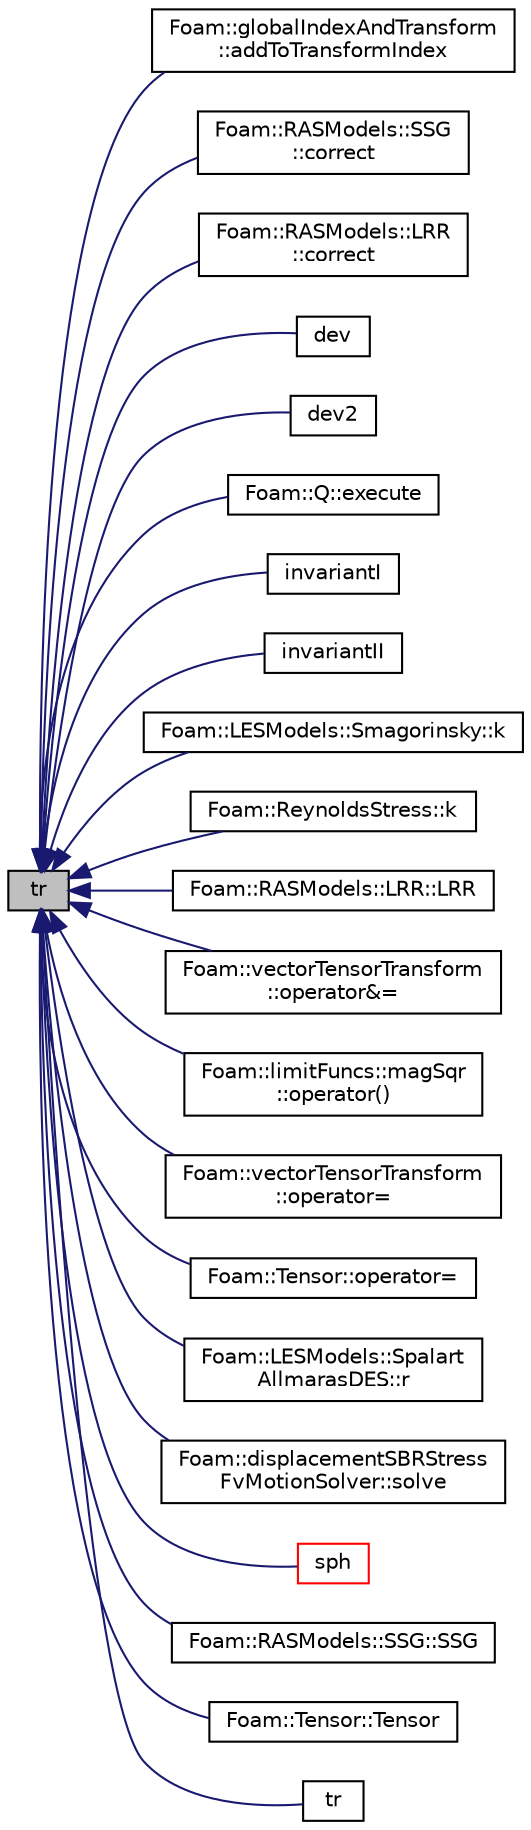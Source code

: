 digraph "tr"
{
  bgcolor="transparent";
  edge [fontname="Helvetica",fontsize="10",labelfontname="Helvetica",labelfontsize="10"];
  node [fontname="Helvetica",fontsize="10",shape=record];
  rankdir="LR";
  Node1 [label="tr",height=0.2,width=0.4,color="black", fillcolor="grey75", style="filled", fontcolor="black"];
  Node1 -> Node2 [dir="back",color="midnightblue",fontsize="10",style="solid",fontname="Helvetica"];
  Node2 [label="Foam::globalIndexAndTransform\l::addToTransformIndex",height=0.2,width=0.4,color="black",URL="$a00932.html#aa5ca2189f2ab3ddd22e4adef20976baf",tooltip="Add patch transformation to transformIndex. Return new. "];
  Node1 -> Node3 [dir="back",color="midnightblue",fontsize="10",style="solid",fontname="Helvetica"];
  Node3 [label="Foam::RASModels::SSG\l::correct",height=0.2,width=0.4,color="black",URL="$a02416.html#a3ae44b28050c3aa494c1d8e18cf618c1",tooltip="Solve the turbulence equations and correct eddy-Viscosity and. "];
  Node1 -> Node4 [dir="back",color="midnightblue",fontsize="10",style="solid",fontname="Helvetica"];
  Node4 [label="Foam::RASModels::LRR\l::correct",height=0.2,width=0.4,color="black",URL="$a01383.html#a3ae44b28050c3aa494c1d8e18cf618c1",tooltip="Solve the turbulence equations and correct eddy-Viscosity and. "];
  Node1 -> Node5 [dir="back",color="midnightblue",fontsize="10",style="solid",fontname="Helvetica"];
  Node5 [label="dev",height=0.2,width=0.4,color="black",URL="$a10725.html#ab1743bdd27eb24c60ab81d51e1426940",tooltip="Return the deviatoric part of a symmetric tensor. "];
  Node1 -> Node6 [dir="back",color="midnightblue",fontsize="10",style="solid",fontname="Helvetica"];
  Node6 [label="dev2",height=0.2,width=0.4,color="black",URL="$a10725.html#a4864d9bd11cd71ec83366c4854126050",tooltip="Return the deviatoric part of a symmetric tensor. "];
  Node1 -> Node7 [dir="back",color="midnightblue",fontsize="10",style="solid",fontname="Helvetica"];
  Node7 [label="Foam::Q::execute",height=0.2,width=0.4,color="black",URL="$a02045.html#a61af3e60b94ae3e748f6fbac1e794af7",tooltip="Execute, currently does nothing. "];
  Node1 -> Node8 [dir="back",color="midnightblue",fontsize="10",style="solid",fontname="Helvetica"];
  Node8 [label="invariantI",height=0.2,width=0.4,color="black",URL="$a10725.html#a17db27f94729eb15a58376ccd8b2f46b",tooltip="Return the 1st invariant of a symmetric tensor. "];
  Node1 -> Node9 [dir="back",color="midnightblue",fontsize="10",style="solid",fontname="Helvetica"];
  Node9 [label="invariantII",height=0.2,width=0.4,color="black",URL="$a10725.html#a9bcc9c04ae69d1aaf3371fd6393887e4",tooltip="Return the 2nd invariant of a symmetric tensor. "];
  Node1 -> Node10 [dir="back",color="midnightblue",fontsize="10",style="solid",fontname="Helvetica"];
  Node10 [label="Foam::LESModels::Smagorinsky::k",height=0.2,width=0.4,color="black",URL="$a02346.html#a5fccd0982fff539a550586cbc901dc80",tooltip="Return SGS kinetic energy. "];
  Node1 -> Node11 [dir="back",color="midnightblue",fontsize="10",style="solid",fontname="Helvetica"];
  Node11 [label="Foam::ReynoldsStress::k",height=0.2,width=0.4,color="black",URL="$a02190.html#a792144a991ea718f6f92c27b51af4171",tooltip="Return the turbulence kinetic energy. "];
  Node1 -> Node12 [dir="back",color="midnightblue",fontsize="10",style="solid",fontname="Helvetica"];
  Node12 [label="Foam::RASModels::LRR::LRR",height=0.2,width=0.4,color="black",URL="$a01383.html#a8e5876f967d41986458bf1b4e56880f1",tooltip="Construct from components. "];
  Node1 -> Node13 [dir="back",color="midnightblue",fontsize="10",style="solid",fontname="Helvetica"];
  Node13 [label="Foam::vectorTensorTransform\l::operator&=",height=0.2,width=0.4,color="black",URL="$a02792.html#afb30f52a1397d57c50570a07ff454840"];
  Node1 -> Node14 [dir="back",color="midnightblue",fontsize="10",style="solid",fontname="Helvetica"];
  Node14 [label="Foam::limitFuncs::magSqr\l::operator()",height=0.2,width=0.4,color="black",URL="$a01393.html#aea1bf6c7e32ccf2cf100fac91e73d642"];
  Node1 -> Node15 [dir="back",color="midnightblue",fontsize="10",style="solid",fontname="Helvetica"];
  Node15 [label="Foam::vectorTensorTransform\l::operator=",height=0.2,width=0.4,color="black",URL="$a02792.html#a5d08651da1e9f1b0e729345bc3019bb9"];
  Node1 -> Node16 [dir="back",color="midnightblue",fontsize="10",style="solid",fontname="Helvetica"];
  Node16 [label="Foam::Tensor::operator=",height=0.2,width=0.4,color="black",URL="$a02561.html#a352f96c65309023e6ca03259627ee2be",tooltip="Assign to a triad. "];
  Node1 -> Node17 [dir="back",color="midnightblue",fontsize="10",style="solid",fontname="Helvetica"];
  Node17 [label="Foam::LESModels::Spalart\lAllmarasDES::r",height=0.2,width=0.4,color="black",URL="$a02386.html#a9e5dbf944a1d71ff0fd2426fcf1ba235"];
  Node1 -> Node18 [dir="back",color="midnightblue",fontsize="10",style="solid",fontname="Helvetica"];
  Node18 [label="Foam::displacementSBRStress\lFvMotionSolver::solve",height=0.2,width=0.4,color="black",URL="$a00555.html#af7d39f0eac0af0ed5785935ac72a1e7d",tooltip="Solve for motion. "];
  Node1 -> Node19 [dir="back",color="midnightblue",fontsize="10",style="solid",fontname="Helvetica"];
  Node19 [label="sph",height=0.2,width=0.4,color="red",URL="$a10725.html#a4c231344f4746c48a3607f02e46a1a37",tooltip="Return the spherical part of a diagonal tensor. "];
  Node1 -> Node20 [dir="back",color="midnightblue",fontsize="10",style="solid",fontname="Helvetica"];
  Node20 [label="Foam::RASModels::SSG::SSG",height=0.2,width=0.4,color="black",URL="$a02416.html#a2f41db74431d003903c7e650177ba0f7",tooltip="Construct from components. "];
  Node1 -> Node21 [dir="back",color="midnightblue",fontsize="10",style="solid",fontname="Helvetica"];
  Node21 [label="Foam::Tensor::Tensor",height=0.2,width=0.4,color="black",URL="$a02561.html#ae2df7afd7ebb5342ce7e209139eb8639",tooltip="Construct given triad. "];
  Node1 -> Node22 [dir="back",color="midnightblue",fontsize="10",style="solid",fontname="Helvetica"];
  Node22 [label="tr",height=0.2,width=0.4,color="black",URL="$a10725.html#ae4a0f50598a8f30fdf0808103dbd620a"];
}
